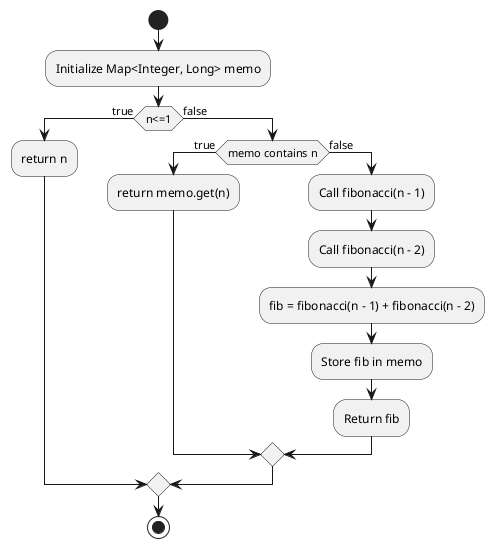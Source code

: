 @startuml
'https://plantuml.com/activity-diagram-beta

start
:Initialize Map<Integer, Long> memo;
if (n<=1) then (true)
  :return n;
else (false)
    if (memo contains n) then (true)
           :return memo.get(n);
    else (false)
        :Call fibonacci(n - 1);
        :Call fibonacci(n - 2);
        :fib = fibonacci(n - 1) + fibonacci(n - 2);
        :Store fib in memo;
        :Return fib;
  endif
endif

stop

@enduml
